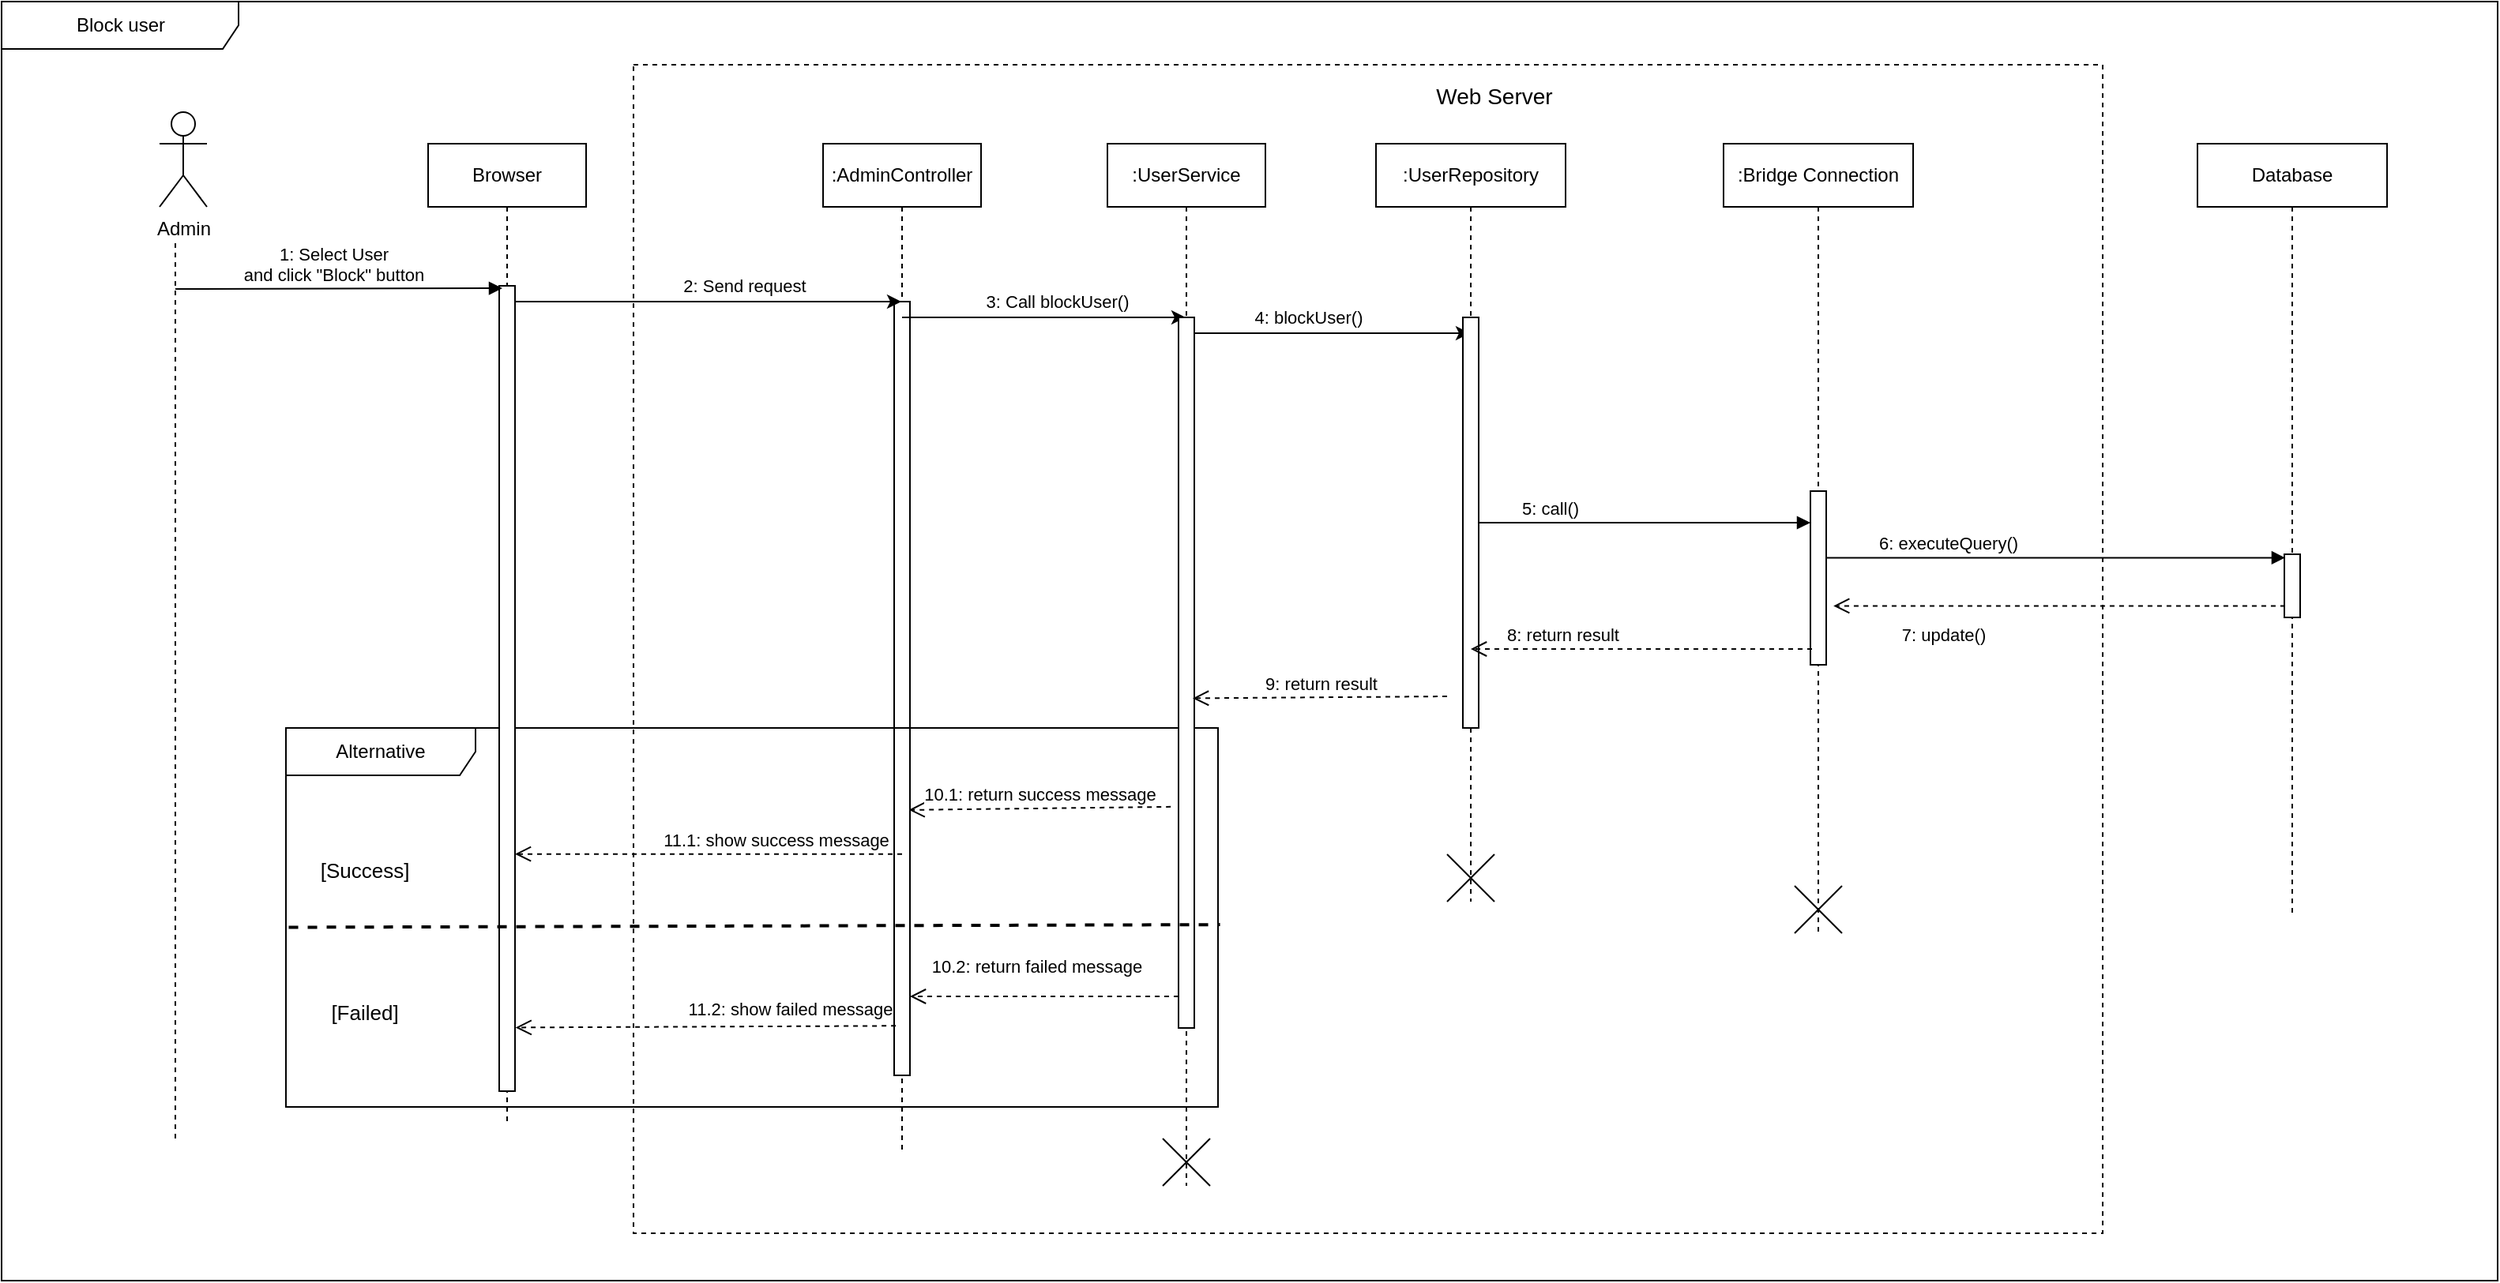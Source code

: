 <mxfile version="14.1.9" type="device"><diagram name="Page-1" id="13e1069c-82ec-6db2-03f1-153e76fe0fe0"><mxGraphModel dx="2121" dy="612" grid="1" gridSize="10" guides="1" tooltips="1" connect="1" arrows="1" fold="1" page="1" pageScale="1" pageWidth="1100" pageHeight="850" background="#ffffff" math="0" shadow="0"><root><mxCell id="0"/><mxCell id="1" parent="0"/><mxCell id="CYegi8PLiTdDHh-oV3m6-1" value="Block user" style="shape=umlFrame;html=1;width=150" parent="1" vertex="1"><mxGeometry x="-90" y="70" width="1580" height="810" as="geometry"/></mxCell><mxCell id="CYegi8PLiTdDHh-oV3m6-65" value="" style="rounded=0;whiteSpace=wrap;html=1;shadow=0;glass=0;sketch=0;strokeWidth=1;gradientColor=none;fillColor=none;dashed=1;" parent="1" vertex="1"><mxGeometry x="310" y="110" width="930" height="740" as="geometry"/></mxCell><mxCell id="CYegi8PLiTdDHh-oV3m6-12" value=":AdminController" style="shape=umlLifeline;perimeter=lifelinePerimeter;whiteSpace=wrap;html=1;container=1;collapsible=0;recursiveResize=0;outlineConnect=0;" parent="1" vertex="1"><mxGeometry x="430" y="160" width="100" height="640" as="geometry"/></mxCell><mxCell id="CYegi8PLiTdDHh-oV3m6-13" value="" style="html=1;points=[];perimeter=orthogonalPerimeter;" parent="CYegi8PLiTdDHh-oV3m6-12" vertex="1"><mxGeometry x="45" y="100" width="10" height="490" as="geometry"/></mxCell><mxCell id="CYegi8PLiTdDHh-oV3m6-56" value="Alternative" style="shape=umlFrame;whiteSpace=wrap;html=1;width=120" parent="1" vertex="1"><mxGeometry x="90" y="530" width="590" height="240" as="geometry"/></mxCell><mxCell id="CYegi8PLiTdDHh-oV3m6-14" value="" style="rounded=0;orthogonalLoop=1;jettySize=auto;html=1;" parent="1" source="CYegi8PLiTdDHh-oV3m6-4" target="CYegi8PLiTdDHh-oV3m6-12" edge="1"><mxGeometry relative="1" as="geometry"><Array as="points"><mxPoint x="380" y="260"/></Array></mxGeometry></mxCell><mxCell id="CYegi8PLiTdDHh-oV3m6-15" value="2: Send request" style="edgeLabel;html=1;align=center;verticalAlign=middle;resizable=0;points=[];" parent="CYegi8PLiTdDHh-oV3m6-14" vertex="1" connectable="0"><mxGeometry x="0.185" y="1" relative="1" as="geometry"><mxPoint x="2" y="-9" as="offset"/></mxGeometry></mxCell><mxCell id="CYegi8PLiTdDHh-oV3m6-4" value="Browser" style="shape=umlLifeline;perimeter=lifelinePerimeter;whiteSpace=wrap;html=1;container=1;collapsible=0;recursiveResize=0;outlineConnect=0;" parent="1" vertex="1"><mxGeometry x="180" y="160" width="100" height="620" as="geometry"/></mxCell><mxCell id="CYegi8PLiTdDHh-oV3m6-6" value="" style="html=1;points=[];perimeter=orthogonalPerimeter;" parent="CYegi8PLiTdDHh-oV3m6-4" vertex="1"><mxGeometry x="45" y="90" width="10" height="510" as="geometry"/></mxCell><mxCell id="CYegi8PLiTdDHh-oV3m6-11" value="1: Select User&lt;br&gt;and click &quot;Block&quot; button" style="verticalAlign=bottom;endArrow=block;entryX=0.2;entryY=0.003;entryDx=0;entryDy=0;entryPerimeter=0;align=center;html=1;labelPosition=center;verticalLabelPosition=top;width=50;jumpStyle=sharp;" parent="1" target="CYegi8PLiTdDHh-oV3m6-6" edge="1"><mxGeometry x="-0.034" width="80" relative="1" as="geometry"><mxPoint x="20" y="252" as="sourcePoint"/><mxPoint x="320" y="272" as="targetPoint"/><mxPoint as="offset"/></mxGeometry></mxCell><mxCell id="CYegi8PLiTdDHh-oV3m6-20" value="" style="edgeStyle=none;rounded=0;orthogonalLoop=1;jettySize=auto;html=1;" parent="1" source="CYegi8PLiTdDHh-oV3m6-12" target="CYegi8PLiTdDHh-oV3m6-18" edge="1"><mxGeometry relative="1" as="geometry"><Array as="points"><mxPoint x="570" y="270"/></Array></mxGeometry></mxCell><mxCell id="CYegi8PLiTdDHh-oV3m6-31" value="3: Call blockUser()" style="edgeLabel;html=1;align=center;verticalAlign=middle;resizable=0;points=[];" parent="CYegi8PLiTdDHh-oV3m6-20" vertex="1" connectable="0"><mxGeometry x="-0.267" y="1" relative="1" as="geometry"><mxPoint x="31.26" y="-9" as="offset"/></mxGeometry></mxCell><mxCell id="CYegi8PLiTdDHh-oV3m6-23" value="" style="edgeStyle=none;rounded=0;orthogonalLoop=1;jettySize=auto;html=1;" parent="1" source="CYegi8PLiTdDHh-oV3m6-18" target="CYegi8PLiTdDHh-oV3m6-21" edge="1"><mxGeometry relative="1" as="geometry"><Array as="points"><mxPoint x="760" y="280"/></Array></mxGeometry></mxCell><mxCell id="CYegi8PLiTdDHh-oV3m6-35" value="4: blockUser()" style="edgeLabel;html=1;align=center;verticalAlign=middle;resizable=0;points=[];" parent="CYegi8PLiTdDHh-oV3m6-23" vertex="1" connectable="0"><mxGeometry x="-0.147" y="1" relative="1" as="geometry"><mxPoint y="-9" as="offset"/></mxGeometry></mxCell><mxCell id="CYegi8PLiTdDHh-oV3m6-18" value=":UserService" style="shape=umlLifeline;perimeter=lifelinePerimeter;whiteSpace=wrap;html=1;container=1;collapsible=0;recursiveResize=0;outlineConnect=0;" parent="1" vertex="1"><mxGeometry x="610" y="160" width="100" height="660" as="geometry"/></mxCell><mxCell id="CYegi8PLiTdDHh-oV3m6-19" value="" style="html=1;points=[];perimeter=orthogonalPerimeter;" parent="CYegi8PLiTdDHh-oV3m6-18" vertex="1"><mxGeometry x="45" y="110" width="10" height="450" as="geometry"/></mxCell><mxCell id="CYegi8PLiTdDHh-oV3m6-64" value="" style="shape=umlDestroy;whiteSpace=wrap;html=1;strokeWidth=1;rounded=0;shadow=0;glass=0;sketch=0;fillColor=#ffffff;gradientColor=none;" parent="CYegi8PLiTdDHh-oV3m6-18" vertex="1"><mxGeometry x="35" y="630" width="30" height="30" as="geometry"/></mxCell><mxCell id="CYegi8PLiTdDHh-oV3m6-21" value=":UserRepository" style="shape=umlLifeline;perimeter=lifelinePerimeter;whiteSpace=wrap;html=1;container=1;collapsible=0;recursiveResize=0;outlineConnect=0;" parent="1" vertex="1"><mxGeometry x="780" y="160" width="120" height="480" as="geometry"/></mxCell><mxCell id="CYegi8PLiTdDHh-oV3m6-22" value="" style="html=1;points=[];perimeter=orthogonalPerimeter;" parent="CYegi8PLiTdDHh-oV3m6-21" vertex="1"><mxGeometry x="55" y="110" width="10" height="260" as="geometry"/></mxCell><mxCell id="CYegi8PLiTdDHh-oV3m6-61" value="" style="shape=umlDestroy;whiteSpace=wrap;html=1;strokeWidth=1;rounded=0;shadow=0;glass=0;sketch=0;fillColor=#ffffff;gradientColor=none;" parent="CYegi8PLiTdDHh-oV3m6-21" vertex="1"><mxGeometry x="45" y="450" width="30" height="30" as="geometry"/></mxCell><mxCell id="CYegi8PLiTdDHh-oV3m6-39" value=":Bridge Connection" style="shape=umlLifeline;perimeter=lifelinePerimeter;whiteSpace=wrap;html=1;container=1;collapsible=0;recursiveResize=0;outlineConnect=0;" parent="1" vertex="1"><mxGeometry x="1000" y="160" width="120" height="500" as="geometry"/></mxCell><mxCell id="CYegi8PLiTdDHh-oV3m6-40" value="" style="html=1;points=[];perimeter=orthogonalPerimeter;" parent="CYegi8PLiTdDHh-oV3m6-39" vertex="1"><mxGeometry x="55" y="220" width="10" height="110" as="geometry"/></mxCell><mxCell id="CYegi8PLiTdDHh-oV3m6-63" value="" style="shape=umlDestroy;whiteSpace=wrap;html=1;strokeWidth=1;rounded=0;shadow=0;glass=0;sketch=0;fillColor=#ffffff;gradientColor=none;" parent="CYegi8PLiTdDHh-oV3m6-39" vertex="1"><mxGeometry x="45" y="470" width="30" height="30" as="geometry"/></mxCell><mxCell id="CYegi8PLiTdDHh-oV3m6-41" value="5: call()" style="html=1;verticalAlign=bottom;endArrow=block;" parent="1" source="CYegi8PLiTdDHh-oV3m6-22" target="CYegi8PLiTdDHh-oV3m6-40" edge="1"><mxGeometry x="-0.575" width="80" relative="1" as="geometry"><mxPoint x="900" y="420" as="sourcePoint"/><mxPoint x="980" y="420" as="targetPoint"/><Array as="points"><mxPoint x="910" y="400"/></Array><mxPoint as="offset"/></mxGeometry></mxCell><mxCell id="CYegi8PLiTdDHh-oV3m6-42" value="Database" style="shape=umlLifeline;perimeter=lifelinePerimeter;whiteSpace=wrap;html=1;container=1;collapsible=0;recursiveResize=0;outlineConnect=0;" parent="1" vertex="1"><mxGeometry x="1300" y="160" width="120" height="490" as="geometry"/></mxCell><mxCell id="CYegi8PLiTdDHh-oV3m6-43" value="" style="html=1;points=[];perimeter=orthogonalPerimeter;" parent="CYegi8PLiTdDHh-oV3m6-42" vertex="1"><mxGeometry x="55" y="260" width="10" height="40" as="geometry"/></mxCell><mxCell id="CYegi8PLiTdDHh-oV3m6-45" value="6: executeQuery()" style="html=1;verticalAlign=bottom;endArrow=block;entryX=0.047;entryY=0.055;entryDx=0;entryDy=0;entryPerimeter=0;" parent="1" source="CYegi8PLiTdDHh-oV3m6-40" target="CYegi8PLiTdDHh-oV3m6-43" edge="1"><mxGeometry x="-0.477" width="80" relative="1" as="geometry"><mxPoint x="1170" y="370" as="sourcePoint"/><mxPoint x="1250" y="370" as="targetPoint"/><mxPoint x="1" as="offset"/></mxGeometry></mxCell><mxCell id="CYegi8PLiTdDHh-oV3m6-46" value="7: update()" style="html=1;verticalAlign=bottom;endArrow=open;dashed=1;endSize=8;entryX=1.459;entryY=0.661;entryDx=0;entryDy=0;entryPerimeter=0;exitX=0.047;exitY=0.818;exitDx=0;exitDy=0;exitPerimeter=0;" parent="1" source="CYegi8PLiTdDHh-oV3m6-43" target="CYegi8PLiTdDHh-oV3m6-40" edge="1"><mxGeometry x="0.51" y="27" relative="1" as="geometry"><mxPoint x="1430" y="466" as="sourcePoint"/><mxPoint x="1190" y="370" as="targetPoint"/><mxPoint as="offset"/></mxGeometry></mxCell><mxCell id="CYegi8PLiTdDHh-oV3m6-48" value="8: return result" style="html=1;verticalAlign=bottom;endArrow=open;dashed=1;endSize=8;exitX=0.1;exitY=0.909;exitDx=0;exitDy=0;exitPerimeter=0;" parent="1" source="CYegi8PLiTdDHh-oV3m6-40" edge="1"><mxGeometry x="0.463" relative="1" as="geometry"><mxPoint x="1090" y="440" as="sourcePoint"/><mxPoint x="840" y="480" as="targetPoint"/><Array as="points"/><mxPoint as="offset"/></mxGeometry></mxCell><mxCell id="CYegi8PLiTdDHh-oV3m6-49" value="9: return result" style="html=1;verticalAlign=bottom;endArrow=open;dashed=1;endSize=8;entryX=0.9;entryY=0.536;entryDx=0;entryDy=0;entryPerimeter=0;" parent="1" target="CYegi8PLiTdDHh-oV3m6-19" edge="1"><mxGeometry relative="1" as="geometry"><mxPoint x="825" y="510" as="sourcePoint"/><mxPoint x="670" y="513" as="targetPoint"/></mxGeometry></mxCell><mxCell id="CYegi8PLiTdDHh-oV3m6-51" value="" style="endArrow=none;dashed=1;html=1;entryX=1.002;entryY=0.519;entryDx=0;entryDy=0;entryPerimeter=0;strokeWidth=2;exitX=0.003;exitY=0.526;exitDx=0;exitDy=0;exitPerimeter=0;" parent="1" source="CYegi8PLiTdDHh-oV3m6-56" edge="1"><mxGeometry width="50" height="50" relative="1" as="geometry"><mxPoint x="148" y="655" as="sourcePoint"/><mxPoint x="681.3" y="654.56" as="targetPoint"/></mxGeometry></mxCell><mxCell id="CYegi8PLiTdDHh-oV3m6-52" value="10.1: return success message" style="html=1;verticalAlign=bottom;endArrow=open;dashed=1;endSize=8;strokeWidth=1;exitX=0.954;exitY=0.208;exitDx=0;exitDy=0;exitPerimeter=0;entryX=0.929;entryY=0.657;entryDx=0;entryDy=0;entryPerimeter=0;" parent="1" target="CYegi8PLiTdDHh-oV3m6-13" edge="1"><mxGeometry relative="1" as="geometry"><mxPoint x="650.1" y="579.92" as="sourcePoint"/><mxPoint x="420" y="650" as="targetPoint"/><Array as="points"/></mxGeometry></mxCell><mxCell id="CYegi8PLiTdDHh-oV3m6-53" value="10.2: return failed message" style="html=1;verticalAlign=bottom;endArrow=open;dashed=1;endSize=8;strokeWidth=1;" parent="1" source="CYegi8PLiTdDHh-oV3m6-19" target="CYegi8PLiTdDHh-oV3m6-13" edge="1"><mxGeometry x="0.056" y="-10" relative="1" as="geometry"><mxPoint x="660.1" y="589.92" as="sourcePoint"/><mxPoint x="484.29" y="591.93" as="targetPoint"/><Array as="points"><mxPoint x="550" y="700"/></Array><mxPoint as="offset"/></mxGeometry></mxCell><mxCell id="CYegi8PLiTdDHh-oV3m6-54" value="11.1: show success message" style="html=1;verticalAlign=bottom;endArrow=open;dashed=1;endSize=8;strokeWidth=1;exitX=0.5;exitY=0.714;exitDx=0;exitDy=0;exitPerimeter=0;" parent="1" source="CYegi8PLiTdDHh-oV3m6-13" target="CYegi8PLiTdDHh-oV3m6-6" edge="1"><mxGeometry x="-0.347" relative="1" as="geometry"><mxPoint x="380" y="590" as="sourcePoint"/><mxPoint x="300" y="590" as="targetPoint"/><mxPoint as="offset"/></mxGeometry></mxCell><mxCell id="CYegi8PLiTdDHh-oV3m6-55" value="11.2: show failed message" style="html=1;verticalAlign=bottom;endArrow=open;dashed=1;endSize=8;strokeWidth=1;exitX=0.106;exitY=0.936;exitDx=0;exitDy=0;exitPerimeter=0;entryX=1.033;entryY=0.921;entryDx=0;entryDy=0;entryPerimeter=0;" parent="1" source="CYegi8PLiTdDHh-oV3m6-13" target="CYegi8PLiTdDHh-oV3m6-6" edge="1"><mxGeometry x="-0.444" y="-2" relative="1" as="geometry"><mxPoint x="380" y="590" as="sourcePoint"/><mxPoint x="238" y="716" as="targetPoint"/><mxPoint as="offset"/></mxGeometry></mxCell><mxCell id="CYegi8PLiTdDHh-oV3m6-66" value="&lt;font style=&quot;font-size: 14px&quot;&gt;Web Server&lt;/font&gt;" style="text;html=1;strokeColor=none;fillColor=none;align=center;verticalAlign=middle;whiteSpace=wrap;rounded=0;shadow=0;glass=0;dashed=1;sketch=0;" parent="1" vertex="1"><mxGeometry x="815" y="120" width="80" height="20" as="geometry"/></mxCell><mxCell id="CYegi8PLiTdDHh-oV3m6-69" value="&lt;font style=&quot;font-size: 13px&quot;&gt;[&lt;font style=&quot;font-size: 13px&quot;&gt;Success&lt;/font&gt;]&lt;/font&gt;" style="text;html=1;strokeColor=none;fillColor=none;align=center;verticalAlign=middle;whiteSpace=wrap;rounded=0;shadow=0;glass=0;dashed=1;sketch=0;" parent="1" vertex="1"><mxGeometry x="120" y="610" width="40" height="20" as="geometry"/></mxCell><mxCell id="CYegi8PLiTdDHh-oV3m6-70" value="&lt;font style=&quot;font-size: 13px&quot;&gt;[Failed]&lt;/font&gt;" style="text;html=1;strokeColor=none;fillColor=none;align=center;verticalAlign=middle;whiteSpace=wrap;rounded=0;shadow=0;glass=0;dashed=1;sketch=0;" parent="1" vertex="1"><mxGeometry x="120" y="700" width="40" height="20" as="geometry"/></mxCell><mxCell id="CYegi8PLiTdDHh-oV3m6-71" value="" style="endArrow=none;dashed=1;html=1;strokeWidth=1;align=center;" parent="1" edge="1"><mxGeometry width="50" height="50" relative="1" as="geometry"><mxPoint x="20" y="790" as="sourcePoint"/><mxPoint x="20" y="220" as="targetPoint"/></mxGeometry></mxCell><mxCell id="CYegi8PLiTdDHh-oV3m6-72" value="Admin" style="shape=umlActor;verticalLabelPosition=bottom;verticalAlign=top;html=1;outlineConnect=0;rounded=0;shadow=0;glass=0;sketch=0;strokeWidth=1;fillColor=none;gradientColor=none;" parent="1" vertex="1"><mxGeometry x="10" y="140" width="30" height="60" as="geometry"/></mxCell></root></mxGraphModel></diagram></mxfile>